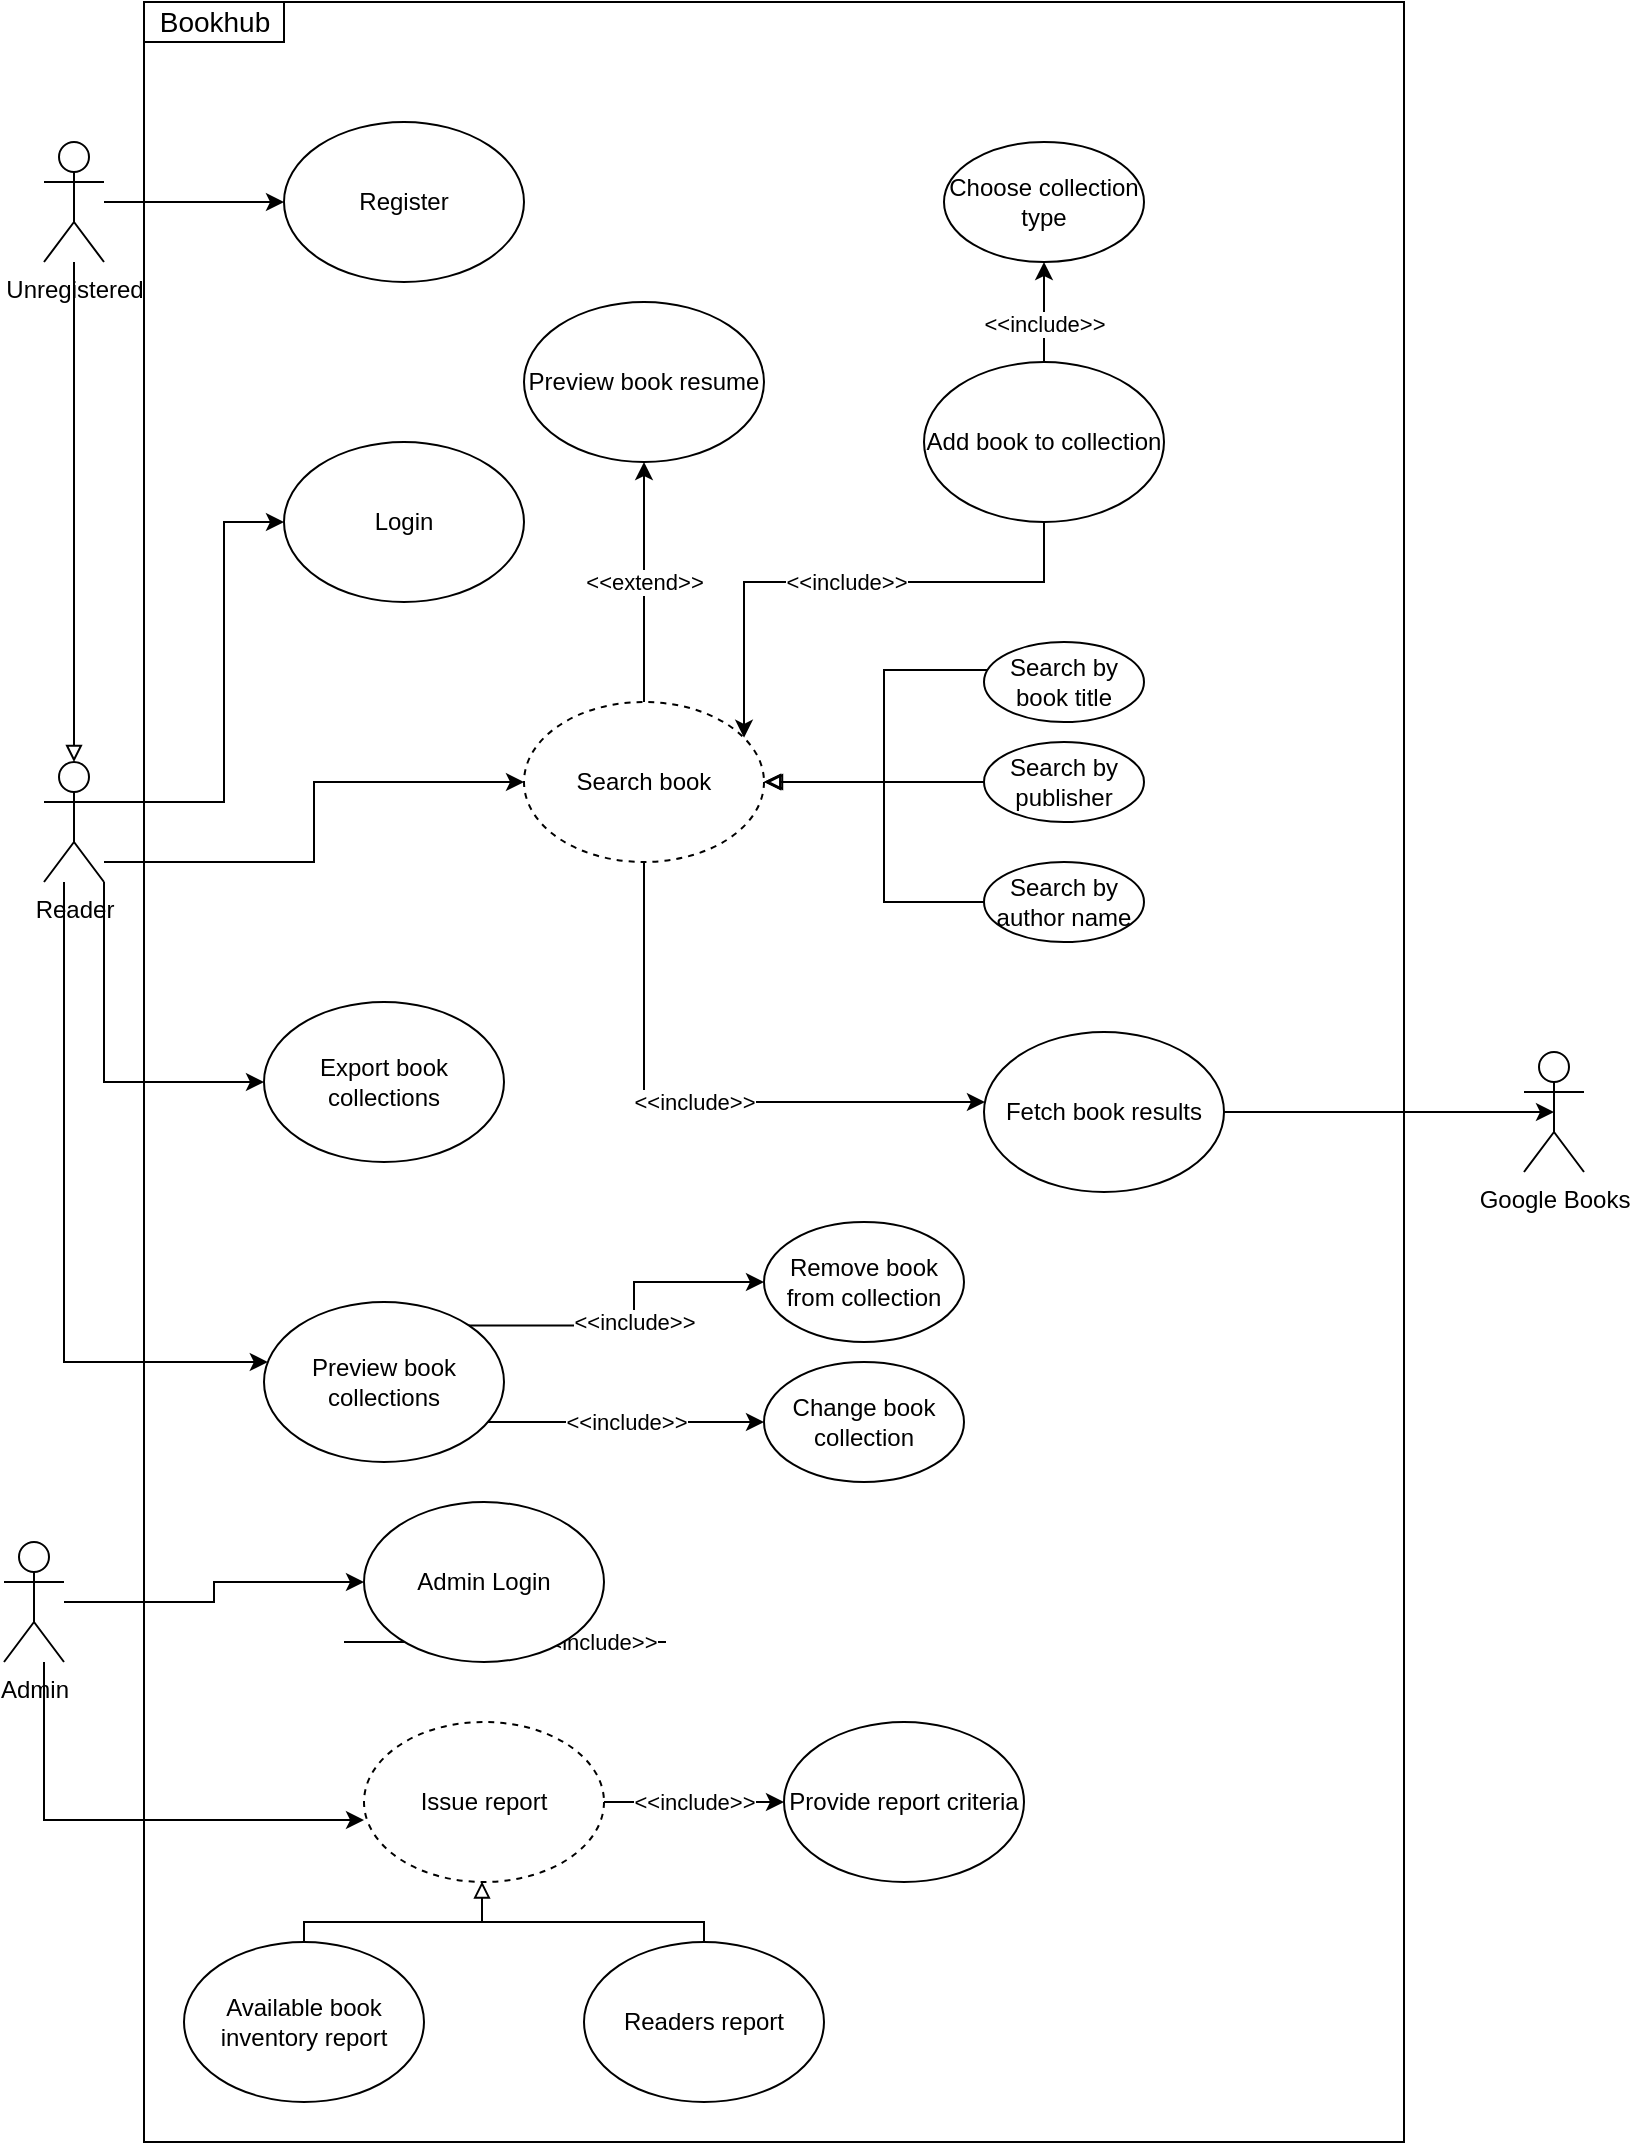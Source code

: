 <mxfile version="15.8.5" type="google" pages="3"><diagram id="fwvCdL1692Xbh_qZWH8l" name="project-use-case"><mxGraphModel dx="1673" dy="901" grid="1" gridSize="10" guides="1" tooltips="1" connect="1" arrows="1" fold="1" page="1" pageScale="1" pageWidth="850" pageHeight="1100" math="0" shadow="0"><root><mxCell id="0"/><mxCell id="1" parent="0"/><mxCell id="c_p8ajwpkvLLJaVQn7cA-35" value="" style="rounded=0;whiteSpace=wrap;html=1;strokeColor=default;" parent="1" vertex="1"><mxGeometry x="90" y="10" width="630" height="1070" as="geometry"/></mxCell><mxCell id="c_p8ajwpkvLLJaVQn7cA-32" value="" style="edgeStyle=orthogonalEdgeStyle;rounded=0;orthogonalLoop=1;jettySize=auto;html=1;endArrow=none;endFill=0;startArrow=block;startFill=0;" parent="1" source="K0Y2ng4Hr_tqsVySQrhE-3" target="dtCVT7LgBTJT9UBxA4e7-39" edge="1"><mxGeometry relative="1" as="geometry"><mxPoint x="630" y="400" as="targetPoint"/></mxGeometry></mxCell><mxCell id="c_p8ajwpkvLLJaVQn7cA-33" value="" style="edgeStyle=orthogonalEdgeStyle;rounded=0;orthogonalLoop=1;jettySize=auto;html=1;endArrow=none;endFill=0;entryX=0;entryY=0.5;entryDx=0;entryDy=0;startArrow=block;startFill=0;" parent="1" source="K0Y2ng4Hr_tqsVySQrhE-3" edge="1"><mxGeometry x="0.322" relative="1" as="geometry"><Array as="points"><mxPoint x="460" y="400"/><mxPoint x="460" y="460"/></Array><mxPoint x="510.0" y="460" as="targetPoint"/><mxPoint as="offset"/></mxGeometry></mxCell><mxCell id="dtCVT7LgBTJT9UBxA4e7-43" value="&amp;lt;&amp;lt;include&amp;gt;&amp;gt;" style="edgeStyle=orthogonalEdgeStyle;rounded=0;orthogonalLoop=1;jettySize=auto;html=1;startArrow=classic;startFill=1;endArrow=none;endFill=0;" edge="1" parent="1" source="K0Y2ng4Hr_tqsVySQrhE-3" target="tJKLKnh2BYcR9UUMJP-7-1"><mxGeometry relative="1" as="geometry"><Array as="points"><mxPoint x="390" y="300"/><mxPoint x="540" y="300"/></Array></mxGeometry></mxCell><mxCell id="dtCVT7LgBTJT9UBxA4e7-47" style="edgeStyle=orthogonalEdgeStyle;rounded=0;orthogonalLoop=1;jettySize=auto;html=1;startArrow=classic;startFill=1;endArrow=none;endFill=0;" edge="1" parent="1" source="K0Y2ng4Hr_tqsVySQrhE-3" target="c_p8ajwpkvLLJaVQn7cA-8"><mxGeometry relative="1" as="geometry"><Array as="points"><mxPoint x="175" y="400"/><mxPoint x="175" y="440"/></Array></mxGeometry></mxCell><mxCell id="K0Y2ng4Hr_tqsVySQrhE-3" value="Search book" style="ellipse;whiteSpace=wrap;html=1;dashed=1;" parent="1" vertex="1"><mxGeometry x="280" y="360" width="120" height="80" as="geometry"/></mxCell><mxCell id="K0Y2ng4Hr_tqsVySQrhE-50" value="" style="edgeStyle=orthogonalEdgeStyle;rounded=0;orthogonalLoop=1;jettySize=auto;html=1;startArrow=block;startFill=0;endArrow=none;endFill=0;entryX=0.025;entryY=0.35;entryDx=0;entryDy=0;entryPerimeter=0;" parent="1" target="K0Y2ng4Hr_tqsVySQrhE-49" edge="1"><mxGeometry relative="1" as="geometry"><mxPoint x="401" y="400" as="sourcePoint"/><Array as="points"><mxPoint x="401" y="400"/><mxPoint x="460" y="400"/><mxPoint x="460" y="344"/></Array></mxGeometry></mxCell><mxCell id="c_p8ajwpkvLLJaVQn7cA-5" style="edgeStyle=orthogonalEdgeStyle;rounded=0;orthogonalLoop=1;jettySize=auto;html=1;entryX=0;entryY=0.5;entryDx=0;entryDy=0;endArrow=classic;endFill=1;" parent="1" source="K0Y2ng4Hr_tqsVySQrhE-8" target="K0Y2ng4Hr_tqsVySQrhE-45" edge="1"><mxGeometry relative="1" as="geometry"/></mxCell><mxCell id="c_p8ajwpkvLLJaVQn7cA-7" style="edgeStyle=orthogonalEdgeStyle;rounded=0;orthogonalLoop=1;jettySize=auto;html=1;entryX=0;entryY=0.613;entryDx=0;entryDy=0;entryPerimeter=0;endArrow=classic;endFill=1;" parent="1" source="K0Y2ng4Hr_tqsVySQrhE-8" target="K0Y2ng4Hr_tqsVySQrhE-9" edge="1"><mxGeometry relative="1" as="geometry"><Array as="points"><mxPoint x="40" y="919"/></Array></mxGeometry></mxCell><mxCell id="K0Y2ng4Hr_tqsVySQrhE-8" value="Admin" style="shape=umlActor;verticalLabelPosition=bottom;verticalAlign=top;html=1;outlineConnect=0;" parent="1" vertex="1"><mxGeometry x="20" y="780" width="30" height="60" as="geometry"/></mxCell><mxCell id="K0Y2ng4Hr_tqsVySQrhE-14" value="&amp;lt;&amp;lt;include&amp;gt;&amp;gt;" style="edgeStyle=orthogonalEdgeStyle;rounded=0;orthogonalLoop=1;jettySize=auto;html=1;entryX=0;entryY=0.5;entryDx=0;entryDy=0;" parent="1" source="K0Y2ng4Hr_tqsVySQrhE-9" target="K0Y2ng4Hr_tqsVySQrhE-13" edge="1"><mxGeometry relative="1" as="geometry"><mxPoint x="262" y="930" as="sourcePoint"/><mxPoint x="440" y="930" as="targetPoint"/></mxGeometry></mxCell><mxCell id="K0Y2ng4Hr_tqsVySQrhE-59" style="edgeStyle=orthogonalEdgeStyle;rounded=0;orthogonalLoop=1;jettySize=auto;html=1;endArrow=block;endFill=0;entryX=0.492;entryY=0.996;entryDx=0;entryDy=0;entryPerimeter=0;" parent="1" source="K0Y2ng4Hr_tqsVySQrhE-57" target="K0Y2ng4Hr_tqsVySQrhE-9" edge="1"><mxGeometry relative="1" as="geometry"><Array as="points"><mxPoint x="370" y="970"/><mxPoint x="259" y="970"/><mxPoint x="259" y="950"/></Array></mxGeometry></mxCell><mxCell id="K0Y2ng4Hr_tqsVySQrhE-9" value="Issue report" style="ellipse;whiteSpace=wrap;html=1;dashed=1;" parent="1" vertex="1"><mxGeometry x="200" y="870" width="120" height="80" as="geometry"/></mxCell><mxCell id="K0Y2ng4Hr_tqsVySQrhE-13" value="Provide report criteria" style="ellipse;whiteSpace=wrap;html=1;" parent="1" vertex="1"><mxGeometry x="410" y="870" width="120" height="80" as="geometry"/></mxCell><mxCell id="K0Y2ng4Hr_tqsVySQrhE-40" value="&amp;lt;&amp;lt;include&amp;gt;&amp;gt;" style="edgeStyle=orthogonalEdgeStyle;rounded=0;orthogonalLoop=1;jettySize=auto;html=1;" parent="1" target="K0Y2ng4Hr_tqsVySQrhE-39" edge="1"><mxGeometry relative="1" as="geometry"><Array as="points"><mxPoint x="190" y="720"/></Array><mxPoint x="190" y="750" as="sourcePoint"/></mxGeometry></mxCell><mxCell id="K0Y2ng4Hr_tqsVySQrhE-42" value="&amp;lt;&amp;lt;include&amp;gt;&amp;gt;" style="edgeStyle=orthogonalEdgeStyle;rounded=0;orthogonalLoop=1;jettySize=auto;html=1;entryX=0.008;entryY=0.688;entryDx=0;entryDy=0;entryPerimeter=0;" parent="1" target="K0Y2ng4Hr_tqsVySQrhE-41" edge="1"><mxGeometry relative="1" as="geometry"><mxPoint x="190" y="830" as="sourcePoint"/><mxPoint x="260" y="830" as="targetPoint"/><Array as="points"><mxPoint x="351" y="830"/></Array></mxGeometry></mxCell><mxCell id="K0Y2ng4Hr_tqsVySQrhE-45" value="Admin Login" style="ellipse;whiteSpace=wrap;html=1;" parent="1" vertex="1"><mxGeometry x="200" y="760" width="120" height="80" as="geometry"/></mxCell><mxCell id="K0Y2ng4Hr_tqsVySQrhE-49" value="Search by book title" style="ellipse;whiteSpace=wrap;html=1;" parent="1" vertex="1"><mxGeometry x="510" y="330" width="80" height="40" as="geometry"/></mxCell><mxCell id="K0Y2ng4Hr_tqsVySQrhE-58" style="edgeStyle=orthogonalEdgeStyle;rounded=0;orthogonalLoop=1;jettySize=auto;html=1;endArrow=none;endFill=0;" parent="1" source="K0Y2ng4Hr_tqsVySQrhE-56" edge="1"><mxGeometry relative="1" as="geometry"><Array as="points"><mxPoint x="170" y="970"/><mxPoint x="260" y="970"/></Array><mxPoint x="260" y="970" as="targetPoint"/></mxGeometry></mxCell><mxCell id="K0Y2ng4Hr_tqsVySQrhE-56" value="Available book inventory report" style="ellipse;whiteSpace=wrap;html=1;" parent="1" vertex="1"><mxGeometry x="110" y="980" width="120" height="80" as="geometry"/></mxCell><mxCell id="K0Y2ng4Hr_tqsVySQrhE-57" value="Readers report" style="ellipse;whiteSpace=wrap;html=1;" parent="1" vertex="1"><mxGeometry x="310" y="980" width="120" height="80" as="geometry"/></mxCell><mxCell id="c_p8ajwpkvLLJaVQn7cA-8" value="Reader" style="shape=umlActor;verticalLabelPosition=bottom;verticalAlign=top;html=1;outlineConnect=0;" parent="1" vertex="1"><mxGeometry x="40" y="390" width="30" height="60" as="geometry"/></mxCell><mxCell id="c_p8ajwpkvLLJaVQn7cA-14" value="Google Books" style="shape=umlActor;verticalLabelPosition=bottom;verticalAlign=top;html=1;outlineConnect=0;" parent="1" vertex="1"><mxGeometry x="780" y="535" width="30" height="60" as="geometry"/></mxCell><mxCell id="9559AUujRje-LMhcpd29-1" value="Bookhub" style="text;html=1;align=center;verticalAlign=middle;resizable=0;points=[];autosize=1;strokeColor=default;fillColor=none;fontSize=14;" parent="1" vertex="1"><mxGeometry x="90" y="10" width="70" height="20" as="geometry"/></mxCell><mxCell id="aBqmszukBG9ZcIWNyn6z-3" value="Register" style="ellipse;whiteSpace=wrap;html=1;" parent="1" vertex="1"><mxGeometry x="160" y="70" width="120" height="80" as="geometry"/></mxCell><mxCell id="dtCVT7LgBTJT9UBxA4e7-45" style="edgeStyle=orthogonalEdgeStyle;rounded=0;orthogonalLoop=1;jettySize=auto;html=1;startArrow=classic;startFill=1;endArrow=none;endFill=0;" edge="1" parent="1" source="aBqmszukBG9ZcIWNyn6z-4" target="c_p8ajwpkvLLJaVQn7cA-8"><mxGeometry relative="1" as="geometry"><Array as="points"><mxPoint x="130" y="270"/><mxPoint x="130" y="410"/></Array></mxGeometry></mxCell><mxCell id="aBqmszukBG9ZcIWNyn6z-4" value="Login" style="ellipse;whiteSpace=wrap;html=1;" parent="1" vertex="1"><mxGeometry x="160" y="230" width="120" height="80" as="geometry"/></mxCell><mxCell id="tJKLKnh2BYcR9UUMJP-7-4" value="&amp;lt;&amp;lt;include&amp;gt;&amp;gt;" style="edgeStyle=orthogonalEdgeStyle;rounded=0;orthogonalLoop=1;jettySize=auto;html=1;" parent="1" source="tJKLKnh2BYcR9UUMJP-7-1" target="tJKLKnh2BYcR9UUMJP-7-3" edge="1"><mxGeometry x="-0.25" relative="1" as="geometry"><mxPoint as="offset"/></mxGeometry></mxCell><mxCell id="tJKLKnh2BYcR9UUMJP-7-1" value="Add book to collection" style="ellipse;whiteSpace=wrap;html=1;" parent="1" vertex="1"><mxGeometry x="480" y="190" width="120" height="80" as="geometry"/></mxCell><mxCell id="tJKLKnh2BYcR9UUMJP-7-3" value="Choose collection type" style="ellipse;whiteSpace=wrap;html=1;" parent="1" vertex="1"><mxGeometry x="490" y="80" width="100" height="60" as="geometry"/></mxCell><mxCell id="dtCVT7LgBTJT9UBxA4e7-46" style="edgeStyle=orthogonalEdgeStyle;rounded=0;orthogonalLoop=1;jettySize=auto;html=1;startArrow=classic;startFill=1;endArrow=none;endFill=0;" edge="1" parent="1" source="tJKLKnh2BYcR9UUMJP-7-5" target="c_p8ajwpkvLLJaVQn7cA-8"><mxGeometry relative="1" as="geometry"><Array as="points"><mxPoint x="50" y="690"/></Array></mxGeometry></mxCell><mxCell id="dtCVT7LgBTJT9UBxA4e7-49" value="&amp;lt;&amp;lt;include&amp;gt;&amp;gt;" style="edgeStyle=orthogonalEdgeStyle;rounded=0;orthogonalLoop=1;jettySize=auto;html=1;startArrow=classic;startFill=1;endArrow=none;endFill=0;entryX=1;entryY=0;entryDx=0;entryDy=0;" edge="1" parent="1" source="dtCVT7LgBTJT9UBxA4e7-15" target="tJKLKnh2BYcR9UUMJP-7-5"><mxGeometry relative="1" as="geometry"><Array as="points"/></mxGeometry></mxCell><mxCell id="tJKLKnh2BYcR9UUMJP-7-5" value="Preview book collections" style="ellipse;whiteSpace=wrap;html=1;" parent="1" vertex="1"><mxGeometry x="150" y="660" width="120" height="80" as="geometry"/></mxCell><mxCell id="dtCVT7LgBTJT9UBxA4e7-48" style="edgeStyle=orthogonalEdgeStyle;rounded=0;orthogonalLoop=1;jettySize=auto;html=1;startArrow=classic;startFill=1;endArrow=none;endFill=0;" edge="1" parent="1" source="dtCVT7LgBTJT9UBxA4e7-2" target="c_p8ajwpkvLLJaVQn7cA-8"><mxGeometry relative="1" as="geometry"><Array as="points"><mxPoint x="70" y="550"/></Array></mxGeometry></mxCell><mxCell id="dtCVT7LgBTJT9UBxA4e7-2" value="Export book collections" style="ellipse;whiteSpace=wrap;html=1;" vertex="1" parent="1"><mxGeometry x="150" y="510" width="120" height="80" as="geometry"/></mxCell><mxCell id="dtCVT7LgBTJT9UBxA4e7-6" value="&amp;lt;&amp;lt;include&amp;gt;&amp;gt;" style="edgeStyle=orthogonalEdgeStyle;rounded=0;orthogonalLoop=1;jettySize=auto;html=1;startArrow=classic;startFill=1;endArrow=none;endFill=0;" edge="1" parent="1" source="dtCVT7LgBTJT9UBxA4e7-4" target="K0Y2ng4Hr_tqsVySQrhE-3"><mxGeometry relative="1" as="geometry"><Array as="points"><mxPoint x="430" y="560"/><mxPoint x="430" y="560"/></Array></mxGeometry></mxCell><mxCell id="dtCVT7LgBTJT9UBxA4e7-8" style="edgeStyle=orthogonalEdgeStyle;rounded=0;orthogonalLoop=1;jettySize=auto;html=1;startArrow=classic;startFill=1;endArrow=none;endFill=0;exitX=0.5;exitY=0.5;exitDx=0;exitDy=0;exitPerimeter=0;" edge="1" parent="1" source="c_p8ajwpkvLLJaVQn7cA-14" target="dtCVT7LgBTJT9UBxA4e7-4"><mxGeometry relative="1" as="geometry"><mxPoint x="795" y="610" as="sourcePoint"/><Array as="points"/></mxGeometry></mxCell><mxCell id="dtCVT7LgBTJT9UBxA4e7-4" value="Fetch book results" style="ellipse;whiteSpace=wrap;html=1;" vertex="1" parent="1"><mxGeometry x="510" y="525" width="120" height="80" as="geometry"/></mxCell><mxCell id="dtCVT7LgBTJT9UBxA4e7-42" value="&amp;lt;&amp;lt;extend&amp;gt;&amp;gt;" style="edgeStyle=orthogonalEdgeStyle;rounded=0;orthogonalLoop=1;jettySize=auto;html=1;startArrow=classic;startFill=1;endArrow=none;endFill=0;" edge="1" parent="1" source="dtCVT7LgBTJT9UBxA4e7-5" target="K0Y2ng4Hr_tqsVySQrhE-3"><mxGeometry relative="1" as="geometry"><Array as="points"><mxPoint x="340" y="310"/><mxPoint x="340" y="310"/></Array></mxGeometry></mxCell><mxCell id="dtCVT7LgBTJT9UBxA4e7-5" value="Preview book resume" style="ellipse;whiteSpace=wrap;html=1;" vertex="1" parent="1"><mxGeometry x="280" y="160" width="120" height="80" as="geometry"/></mxCell><mxCell id="dtCVT7LgBTJT9UBxA4e7-12" style="edgeStyle=orthogonalEdgeStyle;rounded=0;orthogonalLoop=1;jettySize=auto;html=1;startArrow=classic;startFill=1;endArrow=none;endFill=0;" edge="1" parent="1" source="aBqmszukBG9ZcIWNyn6z-3" target="dtCVT7LgBTJT9UBxA4e7-9"><mxGeometry relative="1" as="geometry"><Array as="points"><mxPoint x="45" y="110"/></Array></mxGeometry></mxCell><mxCell id="dtCVT7LgBTJT9UBxA4e7-41" style="edgeStyle=orthogonalEdgeStyle;rounded=0;orthogonalLoop=1;jettySize=auto;html=1;startArrow=block;startFill=0;endArrow=none;endFill=0;exitX=0.5;exitY=0;exitDx=0;exitDy=0;exitPerimeter=0;" edge="1" parent="1" source="c_p8ajwpkvLLJaVQn7cA-8" target="dtCVT7LgBTJT9UBxA4e7-9"><mxGeometry relative="1" as="geometry"/></mxCell><mxCell id="dtCVT7LgBTJT9UBxA4e7-9" value="Unregistered" style="shape=umlActor;verticalLabelPosition=bottom;verticalAlign=top;html=1;outlineConnect=0;" vertex="1" parent="1"><mxGeometry x="40" y="80" width="30" height="60" as="geometry"/></mxCell><mxCell id="dtCVT7LgBTJT9UBxA4e7-50" value="&amp;lt;&amp;lt;include&amp;gt;&amp;gt;" style="edgeStyle=orthogonalEdgeStyle;rounded=0;orthogonalLoop=1;jettySize=auto;html=1;startArrow=classic;startFill=1;endArrow=none;endFill=0;" edge="1" parent="1" source="dtCVT7LgBTJT9UBxA4e7-14" target="tJKLKnh2BYcR9UUMJP-7-5"><mxGeometry relative="1" as="geometry"><Array as="points"><mxPoint x="280" y="720"/><mxPoint x="280" y="720"/></Array></mxGeometry></mxCell><mxCell id="dtCVT7LgBTJT9UBxA4e7-14" value="Change book collection" style="ellipse;whiteSpace=wrap;html=1;" vertex="1" parent="1"><mxGeometry x="400" y="690" width="100" height="60" as="geometry"/></mxCell><mxCell id="dtCVT7LgBTJT9UBxA4e7-15" value="Remove book from collection" style="ellipse;whiteSpace=wrap;html=1;" vertex="1" parent="1"><mxGeometry x="400" y="620" width="100" height="60" as="geometry"/></mxCell><mxCell id="dtCVT7LgBTJT9UBxA4e7-38" value="Search by author name" style="ellipse;whiteSpace=wrap;html=1;" vertex="1" parent="1"><mxGeometry x="510" y="440" width="80" height="40" as="geometry"/></mxCell><mxCell id="dtCVT7LgBTJT9UBxA4e7-39" value="Search by publisher" style="ellipse;whiteSpace=wrap;html=1;" vertex="1" parent="1"><mxGeometry x="510" y="380" width="80" height="40" as="geometry"/></mxCell></root></mxGraphModel></diagram><diagram id="8lPYWjQBwMMIt67moXr1" name="project-abuse-case"><mxGraphModel dx="1422" dy="766" grid="1" gridSize="10" guides="1" tooltips="1" connect="1" arrows="1" fold="1" page="1" pageScale="1" pageWidth="850" pageHeight="1100" math="0" shadow="0"><root><mxCell id="sKxSgn6fjDkJZ66lgVU2-0"/><mxCell id="sKxSgn6fjDkJZ66lgVU2-1" parent="sKxSgn6fjDkJZ66lgVU2-0"/><mxCell id="V0_sSTMOPer5x6IBZc77-4" value="" style="rounded=0;whiteSpace=wrap;html=1;fontSize=14;strokeColor=default;verticalAlign=middle;" parent="sKxSgn6fjDkJZ66lgVU2-1" vertex="1"><mxGeometry x="160" y="50" width="490" height="750" as="geometry"/></mxCell><mxCell id="FPMlQKKHn6ef_4-QuxZ0-2" style="edgeStyle=orthogonalEdgeStyle;rounded=0;orthogonalLoop=1;jettySize=auto;html=1;fontSize=14;endArrow=classic;endFill=1;entryX=0.403;entryY=1.035;entryDx=0;entryDy=0;entryPerimeter=0;" parent="sKxSgn6fjDkJZ66lgVU2-1" source="uiVszKjBlmFyXYcPZ3qL-0" target="FPMlQKKHn6ef_4-QuxZ0-0" edge="1"><mxGeometry relative="1" as="geometry"><Array as="points"><mxPoint x="358" y="510"/></Array></mxGeometry></mxCell><mxCell id="T-akTfOXLJrSXqWHaP3a-2" value="" style="edgeStyle=orthogonalEdgeStyle;rounded=0;orthogonalLoop=1;jettySize=auto;html=1;fontSize=14;endArrow=classic;endFill=1;" parent="sKxSgn6fjDkJZ66lgVU2-1" source="uiVszKjBlmFyXYcPZ3qL-0" target="T-akTfOXLJrSXqWHaP3a-1" edge="1"><mxGeometry relative="1" as="geometry"><Array as="points"><mxPoint x="70" y="710"/></Array></mxGeometry></mxCell><mxCell id="V0_sSTMOPer5x6IBZc77-2" value="" style="edgeStyle=orthogonalEdgeStyle;rounded=0;orthogonalLoop=1;jettySize=auto;html=1;fontSize=14;endArrow=classic;endFill=1;" parent="sKxSgn6fjDkJZ66lgVU2-1" source="uiVszKjBlmFyXYcPZ3qL-0" target="V0_sSTMOPer5x6IBZc77-1" edge="1"><mxGeometry relative="1" as="geometry"><Array as="points"><mxPoint x="85" y="610"/></Array></mxGeometry></mxCell><mxCell id="uiVszKjBlmFyXYcPZ3qL-0" value="Admin" style="shape=umlActor;verticalLabelPosition=bottom;verticalAlign=top;html=1;outlineConnect=0;" parent="sKxSgn6fjDkJZ66lgVU2-1" vertex="1"><mxGeometry x="70" y="480" width="30" height="60" as="geometry"/></mxCell><mxCell id="FPMlQKKHn6ef_4-QuxZ0-1" value="" style="edgeStyle=orthogonalEdgeStyle;rounded=0;orthogonalLoop=1;jettySize=auto;html=1;fontSize=14;endArrow=classic;endFill=1;" parent="sKxSgn6fjDkJZ66lgVU2-1" source="uiVszKjBlmFyXYcPZ3qL-1" target="FPMlQKKHn6ef_4-QuxZ0-0" edge="1"><mxGeometry relative="1" as="geometry"><Array as="points"><mxPoint x="85" y="430"/><mxPoint x="340" y="430"/></Array></mxGeometry></mxCell><mxCell id="S80yCjf62_ZERprv0WoG-1" style="edgeStyle=orthogonalEdgeStyle;rounded=0;orthogonalLoop=1;jettySize=auto;html=1;startArrow=classic;startFill=1;endArrow=none;endFill=0;exitX=0;exitY=0.5;exitDx=0;exitDy=0;" edge="1" parent="sKxSgn6fjDkJZ66lgVU2-1" source="Yuu9c3FSxeMTrWiCuX8i-0" target="uiVszKjBlmFyXYcPZ3qL-1"><mxGeometry relative="1" as="geometry"/></mxCell><mxCell id="OvcvyBPpOPsCvCyM8BFR-1" style="edgeStyle=orthogonalEdgeStyle;rounded=0;orthogonalLoop=1;jettySize=auto;html=1;startArrow=classic;startFill=1;endArrow=none;endFill=0;" edge="1" parent="sKxSgn6fjDkJZ66lgVU2-1" source="OvcvyBPpOPsCvCyM8BFR-0" target="uiVszKjBlmFyXYcPZ3qL-1"><mxGeometry relative="1" as="geometry"><Array as="points"><mxPoint x="85" y="340"/></Array></mxGeometry></mxCell><mxCell id="uiVszKjBlmFyXYcPZ3qL-1" value="Reader" style="shape=umlActor;verticalLabelPosition=bottom;verticalAlign=top;html=1;outlineConnect=0;" parent="sKxSgn6fjDkJZ66lgVU2-1" vertex="1"><mxGeometry x="70" y="210" width="30" height="60" as="geometry"/></mxCell><mxCell id="CleoIXFVNggvnBgeCbby-3" value="" style="edgeStyle=orthogonalEdgeStyle;rounded=0;orthogonalLoop=1;jettySize=auto;html=1;endArrow=classic;endFill=1;exitX=0.5;exitY=0;exitDx=0;exitDy=0;exitPerimeter=0;" parent="sKxSgn6fjDkJZ66lgVU2-1" source="uiVszKjBlmFyXYcPZ3qL-1" target="CleoIXFVNggvnBgeCbby-2" edge="1"><mxGeometry relative="1" as="geometry"><mxPoint x="425" y="225" as="sourcePoint"/><Array as="points"><mxPoint x="85" y="120"/></Array></mxGeometry></mxCell><mxCell id="1bfBnMKuvQYWEmsPKjj_-3" value="" style="edgeStyle=orthogonalEdgeStyle;rounded=0;orthogonalLoop=1;jettySize=auto;html=1;fontSize=14;endArrow=block;endFill=0;" parent="sKxSgn6fjDkJZ66lgVU2-1" edge="1"><mxGeometry relative="1" as="geometry"><mxPoint x="268.095" y="200" as="targetPoint"/><Array as="points"><mxPoint x="365" y="200"/></Array></mxGeometry></mxCell><mxCell id="CleoIXFVNggvnBgeCbby-2" value="SQLInjection" style="ellipse;whiteSpace=wrap;html=1;strokeColor=default;" parent="sKxSgn6fjDkJZ66lgVU2-1" vertex="1"><mxGeometry x="290" y="80" width="120" height="80" as="geometry"/></mxCell><mxCell id="24mbMtULP_7AGoaMsSMN-4" value="" style="edgeStyle=orthogonalEdgeStyle;rounded=0;orthogonalLoop=1;jettySize=auto;html=1;fontSize=14;endArrow=block;endFill=0;exitX=0.008;exitY=0.6;exitDx=0;exitDy=0;exitPerimeter=0;" parent="sKxSgn6fjDkJZ66lgVU2-1" edge="1"><mxGeometry relative="1" as="geometry"><mxPoint x="210" y="230" as="targetPoint"/><Array as="points"><mxPoint x="321" y="310"/><mxPoint x="210" y="310"/></Array></mxGeometry></mxCell><mxCell id="FPMlQKKHn6ef_4-QuxZ0-0" value="Steal user credentials" style="ellipse;whiteSpace=wrap;html=1;verticalAlign=middle;strokeColor=default;" parent="sKxSgn6fjDkJZ66lgVU2-1" vertex="1"><mxGeometry x="310" y="410" width="120" height="80" as="geometry"/></mxCell><mxCell id="T-akTfOXLJrSXqWHaP3a-1" value="Tamper report data" style="ellipse;whiteSpace=wrap;html=1;verticalAlign=middle;" parent="sKxSgn6fjDkJZ66lgVU2-1" vertex="1"><mxGeometry x="290" y="670" width="120" height="80" as="geometry"/></mxCell><mxCell id="V0_sSTMOPer5x6IBZc77-1" value="Disrupt server work" style="ellipse;whiteSpace=wrap;html=1;verticalAlign=middle;" parent="sKxSgn6fjDkJZ66lgVU2-1" vertex="1"><mxGeometry x="290" y="560" width="120" height="80" as="geometry"/></mxCell><mxCell id="jB-aB0x1j8HU7DXmrw4b-0" value="Bookhub" style="text;html=1;align=center;verticalAlign=middle;resizable=0;points=[];autosize=1;strokeColor=default;fillColor=none;fontSize=14;" parent="sKxSgn6fjDkJZ66lgVU2-1" vertex="1"><mxGeometry x="160" y="50" width="70" height="20" as="geometry"/></mxCell><mxCell id="Yuu9c3FSxeMTrWiCuX8i-0" value="Provide incorrect credentials" style="ellipse;whiteSpace=wrap;html=1;verticalAlign=middle;strokeColor=default;" vertex="1" parent="sKxSgn6fjDkJZ66lgVU2-1"><mxGeometry x="290" y="180" width="120" height="80" as="geometry"/></mxCell><mxCell id="OvcvyBPpOPsCvCyM8BFR-0" value="Use unsupported encoding for search text" style="ellipse;whiteSpace=wrap;html=1;verticalAlign=middle;strokeColor=default;" vertex="1" parent="sKxSgn6fjDkJZ66lgVU2-1"><mxGeometry x="290" y="290" width="120" height="80" as="geometry"/></mxCell></root></mxGraphModel></diagram><diagram id="jrigSV16Q01WN2L-WPkb" name="project-misuse-case"><mxGraphModel dx="1422" dy="766" grid="1" gridSize="10" guides="1" tooltips="1" connect="1" arrows="1" fold="1" page="1" pageScale="1" pageWidth="850" pageHeight="1100" math="0" shadow="0"><root><mxCell id="3OpoSgl71erCPap49NIF-0"/><mxCell id="3OpoSgl71erCPap49NIF-1" parent="3OpoSgl71erCPap49NIF-0"/><mxCell id="_Z5GxSp0zjA6ovlV0aQU-92" value="" style="rounded=0;whiteSpace=wrap;html=1;strokeColor=default;" vertex="1" parent="3OpoSgl71erCPap49NIF-1"><mxGeometry x="110" y="10" width="630" height="1080" as="geometry"/></mxCell><mxCell id="_Z5GxSp0zjA6ovlV0aQU-96" style="edgeStyle=orthogonalEdgeStyle;rounded=0;orthogonalLoop=1;jettySize=auto;html=1;startArrow=classic;startFill=1;endArrow=none;endFill=0;" edge="1" parent="3OpoSgl71erCPap49NIF-1" source="_Z5GxSp0zjA6ovlV0aQU-97" target="_Z5GxSp0zjA6ovlV0aQU-111"><mxGeometry relative="1" as="geometry"><Array as="points"><mxPoint x="195" y="480"/><mxPoint x="195" y="455"/></Array></mxGeometry></mxCell><mxCell id="7T0ZEXvUSN7Z3hRrWNIO-2" value="&amp;lt;&amp;lt;include&amp;gt;&amp;gt;" style="edgeStyle=orthogonalEdgeStyle;rounded=0;orthogonalLoop=1;jettySize=auto;html=1;startArrow=classic;startFill=1;endArrow=none;endFill=0;" edge="1" parent="3OpoSgl71erCPap49NIF-1" source="ni5N8MyM3TpMBGr8t1KV-12" target="_Z5GxSp0zjA6ovlV0aQU-97"><mxGeometry relative="1" as="geometry"/></mxCell><mxCell id="_Z5GxSp0zjA6ovlV0aQU-97" value="Search book" style="ellipse;whiteSpace=wrap;html=1;dashed=1;" vertex="1" parent="3OpoSgl71erCPap49NIF-1"><mxGeometry x="350" y="445" width="120" height="80" as="geometry"/></mxCell><mxCell id="_Z5GxSp0zjA6ovlV0aQU-99" style="edgeStyle=orthogonalEdgeStyle;rounded=0;orthogonalLoop=1;jettySize=auto;html=1;entryX=0;entryY=0.5;entryDx=0;entryDy=0;endArrow=classic;endFill=1;" edge="1" parent="3OpoSgl71erCPap49NIF-1" source="_Z5GxSp0zjA6ovlV0aQU-101" target="_Z5GxSp0zjA6ovlV0aQU-106"><mxGeometry relative="1" as="geometry"><Array as="points"><mxPoint x="130" y="815"/><mxPoint x="130" y="815"/></Array></mxGeometry></mxCell><mxCell id="_Z5GxSp0zjA6ovlV0aQU-100" style="edgeStyle=orthogonalEdgeStyle;rounded=0;orthogonalLoop=1;jettySize=auto;html=1;entryX=0;entryY=0.613;entryDx=0;entryDy=0;entryPerimeter=0;endArrow=classic;endFill=1;" edge="1" parent="3OpoSgl71erCPap49NIF-1" source="_Z5GxSp0zjA6ovlV0aQU-101" target="_Z5GxSp0zjA6ovlV0aQU-104"><mxGeometry relative="1" as="geometry"><Array as="points"><mxPoint x="60" y="934"/></Array></mxGeometry></mxCell><mxCell id="_Z5GxSp0zjA6ovlV0aQU-101" value="Admin" style="shape=umlActor;verticalLabelPosition=bottom;verticalAlign=top;html=1;outlineConnect=0;" vertex="1" parent="3OpoSgl71erCPap49NIF-1"><mxGeometry x="40" y="795" width="30" height="60" as="geometry"/></mxCell><mxCell id="_Z5GxSp0zjA6ovlV0aQU-104" value="Issue report" style="ellipse;whiteSpace=wrap;html=1;dashed=1;" vertex="1" parent="3OpoSgl71erCPap49NIF-1"><mxGeometry x="220" y="885" width="120" height="80" as="geometry"/></mxCell><mxCell id="_Z5GxSp0zjA6ovlV0aQU-106" value="Admin Login" style="ellipse;whiteSpace=wrap;html=1;" vertex="1" parent="3OpoSgl71erCPap49NIF-1"><mxGeometry x="220" y="775" width="120" height="80" as="geometry"/></mxCell><mxCell id="_Z5GxSp0zjA6ovlV0aQU-111" value="Reader" style="shape=umlActor;verticalLabelPosition=bottom;verticalAlign=top;html=1;outlineConnect=0;" vertex="1" parent="3OpoSgl71erCPap49NIF-1"><mxGeometry x="60" y="405" width="30" height="60" as="geometry"/></mxCell><mxCell id="_Z5GxSp0zjA6ovlV0aQU-112" value="Google Books" style="shape=umlActor;verticalLabelPosition=bottom;verticalAlign=top;html=1;outlineConnect=0;" vertex="1" parent="3OpoSgl71erCPap49NIF-1"><mxGeometry x="790" y="550" width="30" height="60" as="geometry"/></mxCell><mxCell id="_Z5GxSp0zjA6ovlV0aQU-113" value="Bookhub" style="text;html=1;align=center;verticalAlign=middle;resizable=0;points=[];autosize=1;strokeColor=default;fillColor=none;fontSize=14;" vertex="1" parent="3OpoSgl71erCPap49NIF-1"><mxGeometry x="110" y="10" width="70" height="20" as="geometry"/></mxCell><mxCell id="ni5N8MyM3TpMBGr8t1KV-7" value="&amp;lt;&amp;lt;include&amp;gt;&amp;gt;" style="edgeStyle=orthogonalEdgeStyle;rounded=0;orthogonalLoop=1;jettySize=auto;html=1;startArrow=classic;startFill=1;endArrow=none;endFill=0;" edge="1" parent="3OpoSgl71erCPap49NIF-1" source="ni5N8MyM3TpMBGr8t1KV-6" target="_Z5GxSp0zjA6ovlV0aQU-114"><mxGeometry relative="1" as="geometry"><mxPoint x="320" y="55" as="sourcePoint"/><Array as="points"><mxPoint x="210" y="75"/></Array></mxGeometry></mxCell><mxCell id="_Z5GxSp0zjA6ovlV0aQU-114" value="Register" style="ellipse;whiteSpace=wrap;html=1;" vertex="1" parent="3OpoSgl71erCPap49NIF-1"><mxGeometry x="150" y="85" width="120" height="80" as="geometry"/></mxCell><mxCell id="_Z5GxSp0zjA6ovlV0aQU-115" style="edgeStyle=orthogonalEdgeStyle;rounded=0;orthogonalLoop=1;jettySize=auto;html=1;startArrow=classic;startFill=1;endArrow=none;endFill=0;" edge="1" parent="3OpoSgl71erCPap49NIF-1" source="_Z5GxSp0zjA6ovlV0aQU-116" target="_Z5GxSp0zjA6ovlV0aQU-111"><mxGeometry relative="1" as="geometry"><Array as="points"><mxPoint x="150" y="285"/><mxPoint x="150" y="425"/></Array></mxGeometry></mxCell><mxCell id="ni5N8MyM3TpMBGr8t1KV-13" value="&amp;lt;&amp;lt;include&amp;gt;&amp;gt;" style="edgeStyle=orthogonalEdgeStyle;rounded=0;orthogonalLoop=1;jettySize=auto;html=1;startArrow=classic;startFill=1;endArrow=none;endFill=0;entryX=0.556;entryY=-0.006;entryDx=0;entryDy=0;entryPerimeter=0;" edge="1" parent="3OpoSgl71erCPap49NIF-1" source="ni5N8MyM3TpMBGr8t1KV-6" target="_Z5GxSp0zjA6ovlV0aQU-116"><mxGeometry relative="1" as="geometry"><Array as="points"><mxPoint x="130" y="55"/><mxPoint x="130" y="192"/><mxPoint x="160" y="192"/><mxPoint x="160" y="225"/></Array></mxGeometry></mxCell><mxCell id="_Z5GxSp0zjA6ovlV0aQU-116" value="Login" style="ellipse;whiteSpace=wrap;html=1;" vertex="1" parent="3OpoSgl71erCPap49NIF-1"><mxGeometry x="160" y="225" width="120" height="80" as="geometry"/></mxCell><mxCell id="_Z5GxSp0zjA6ovlV0aQU-120" style="edgeStyle=orthogonalEdgeStyle;rounded=0;orthogonalLoop=1;jettySize=auto;html=1;startArrow=classic;startFill=1;endArrow=none;endFill=0;" edge="1" parent="3OpoSgl71erCPap49NIF-1" source="_Z5GxSp0zjA6ovlV0aQU-122" target="_Z5GxSp0zjA6ovlV0aQU-111"><mxGeometry relative="1" as="geometry"><Array as="points"><mxPoint x="70" y="705"/></Array></mxGeometry></mxCell><mxCell id="_Z5GxSp0zjA6ovlV0aQU-121" value="&amp;lt;&amp;lt;include&amp;gt;&amp;gt;" style="edgeStyle=orthogonalEdgeStyle;rounded=0;orthogonalLoop=1;jettySize=auto;html=1;startArrow=classic;startFill=1;endArrow=none;endFill=0;entryX=1;entryY=0;entryDx=0;entryDy=0;" edge="1" parent="3OpoSgl71erCPap49NIF-1" source="_Z5GxSp0zjA6ovlV0aQU-135" target="_Z5GxSp0zjA6ovlV0aQU-122"><mxGeometry relative="1" as="geometry"><Array as="points"/></mxGeometry></mxCell><mxCell id="_Z5GxSp0zjA6ovlV0aQU-122" value="Preview book collections" style="ellipse;whiteSpace=wrap;html=1;" vertex="1" parent="3OpoSgl71erCPap49NIF-1"><mxGeometry x="170" y="675" width="120" height="80" as="geometry"/></mxCell><mxCell id="_Z5GxSp0zjA6ovlV0aQU-123" style="edgeStyle=orthogonalEdgeStyle;rounded=0;orthogonalLoop=1;jettySize=auto;html=1;startArrow=classic;startFill=1;endArrow=none;endFill=0;" edge="1" parent="3OpoSgl71erCPap49NIF-1" source="_Z5GxSp0zjA6ovlV0aQU-124" target="_Z5GxSp0zjA6ovlV0aQU-111"><mxGeometry relative="1" as="geometry"><Array as="points"><mxPoint x="90" y="565"/></Array></mxGeometry></mxCell><mxCell id="_Z5GxSp0zjA6ovlV0aQU-124" value="Export book collections" style="ellipse;whiteSpace=wrap;html=1;" vertex="1" parent="3OpoSgl71erCPap49NIF-1"><mxGeometry x="170" y="525" width="120" height="80" as="geometry"/></mxCell><mxCell id="_Z5GxSp0zjA6ovlV0aQU-125" value="&amp;lt;&amp;lt;include&amp;gt;&amp;gt;" style="edgeStyle=orthogonalEdgeStyle;rounded=0;orthogonalLoop=1;jettySize=auto;html=1;startArrow=classic;startFill=1;endArrow=none;endFill=0;" edge="1" parent="3OpoSgl71erCPap49NIF-1" source="_Z5GxSp0zjA6ovlV0aQU-127" target="_Z5GxSp0zjA6ovlV0aQU-97"><mxGeometry relative="1" as="geometry"><Array as="points"><mxPoint x="450" y="575"/><mxPoint x="450" y="575"/></Array></mxGeometry></mxCell><mxCell id="_Z5GxSp0zjA6ovlV0aQU-126" style="edgeStyle=orthogonalEdgeStyle;rounded=0;orthogonalLoop=1;jettySize=auto;html=1;startArrow=classic;startFill=1;endArrow=none;endFill=0;exitX=0.5;exitY=0.5;exitDx=0;exitDy=0;exitPerimeter=0;" edge="1" parent="3OpoSgl71erCPap49NIF-1" source="_Z5GxSp0zjA6ovlV0aQU-112" target="_Z5GxSp0zjA6ovlV0aQU-127"><mxGeometry relative="1" as="geometry"><mxPoint x="815" y="625" as="sourcePoint"/><Array as="points"/></mxGeometry></mxCell><mxCell id="_Z5GxSp0zjA6ovlV0aQU-127" value="Fetch book results" style="ellipse;whiteSpace=wrap;html=1;" vertex="1" parent="3OpoSgl71erCPap49NIF-1"><mxGeometry x="530" y="540" width="120" height="80" as="geometry"/></mxCell><mxCell id="_Z5GxSp0zjA6ovlV0aQU-130" style="edgeStyle=orthogonalEdgeStyle;rounded=0;orthogonalLoop=1;jettySize=auto;html=1;startArrow=classic;startFill=1;endArrow=none;endFill=0;" edge="1" parent="3OpoSgl71erCPap49NIF-1" source="_Z5GxSp0zjA6ovlV0aQU-114" target="_Z5GxSp0zjA6ovlV0aQU-132"><mxGeometry relative="1" as="geometry"><Array as="points"><mxPoint x="65" y="125"/></Array></mxGeometry></mxCell><mxCell id="_Z5GxSp0zjA6ovlV0aQU-131" style="edgeStyle=orthogonalEdgeStyle;rounded=0;orthogonalLoop=1;jettySize=auto;html=1;startArrow=block;startFill=0;endArrow=none;endFill=0;exitX=0.5;exitY=0;exitDx=0;exitDy=0;exitPerimeter=0;" edge="1" parent="3OpoSgl71erCPap49NIF-1" source="_Z5GxSp0zjA6ovlV0aQU-111" target="_Z5GxSp0zjA6ovlV0aQU-132"><mxGeometry relative="1" as="geometry"/></mxCell><mxCell id="_Z5GxSp0zjA6ovlV0aQU-132" value="Unregistered" style="shape=umlActor;verticalLabelPosition=bottom;verticalAlign=top;html=1;outlineConnect=0;" vertex="1" parent="3OpoSgl71erCPap49NIF-1"><mxGeometry x="60" y="95" width="30" height="60" as="geometry"/></mxCell><mxCell id="_Z5GxSp0zjA6ovlV0aQU-133" value="&amp;lt;&amp;lt;include&amp;gt;&amp;gt;" style="edgeStyle=orthogonalEdgeStyle;rounded=0;orthogonalLoop=1;jettySize=auto;html=1;startArrow=classic;startFill=1;endArrow=none;endFill=0;" edge="1" parent="3OpoSgl71erCPap49NIF-1" source="_Z5GxSp0zjA6ovlV0aQU-134" target="_Z5GxSp0zjA6ovlV0aQU-122"><mxGeometry relative="1" as="geometry"><Array as="points"><mxPoint x="300" y="735"/><mxPoint x="300" y="735"/></Array></mxGeometry></mxCell><mxCell id="_Z5GxSp0zjA6ovlV0aQU-134" value="Change book collection" style="ellipse;whiteSpace=wrap;html=1;" vertex="1" parent="3OpoSgl71erCPap49NIF-1"><mxGeometry x="420" y="705" width="100" height="60" as="geometry"/></mxCell><mxCell id="_Z5GxSp0zjA6ovlV0aQU-135" value="Remove book from collection" style="ellipse;whiteSpace=wrap;html=1;" vertex="1" parent="3OpoSgl71erCPap49NIF-1"><mxGeometry x="420" y="635" width="100" height="60" as="geometry"/></mxCell><mxCell id="ni5N8MyM3TpMBGr8t1KV-3" style="edgeStyle=orthogonalEdgeStyle;rounded=0;orthogonalLoop=1;jettySize=auto;html=1;startArrow=classic;startFill=1;endArrow=none;endFill=0;" edge="1" parent="3OpoSgl71erCPap49NIF-1" source="ni5N8MyM3TpMBGr8t1KV-2" target="ni5N8MyM3TpMBGr8t1KV-1"><mxGeometry relative="1" as="geometry"/></mxCell><mxCell id="tL7gKMnTZGqMs8sLxokL-0" style="edgeStyle=orthogonalEdgeStyle;rounded=0;orthogonalLoop=1;jettySize=auto;html=1;startArrow=classic;startFill=1;endArrow=none;endFill=0;" edge="1" parent="3OpoSgl71erCPap49NIF-1" source="ni5N8MyM3TpMBGr8t1KV-8" target="ni5N8MyM3TpMBGr8t1KV-1"><mxGeometry relative="1" as="geometry"><Array as="points"><mxPoint x="795" y="250"/></Array></mxGeometry></mxCell><mxCell id="ni5N8MyM3TpMBGr8t1KV-1" value="Crook" style="shape=umlActor;verticalLabelPosition=bottom;verticalAlign=top;html=1;fontSize=14;strokeColor=default;fillColor=#000000;" vertex="1" parent="3OpoSgl71erCPap49NIF-1"><mxGeometry x="780" y="300" width="30" height="60" as="geometry"/></mxCell><mxCell id="ni5N8MyM3TpMBGr8t1KV-4" value="&amp;lt;&amp;lt;threaten&amp;gt;&amp;gt;" style="edgeStyle=orthogonalEdgeStyle;rounded=0;orthogonalLoop=1;jettySize=auto;html=1;startArrow=classic;startFill=1;endArrow=none;endFill=0;" edge="1" parent="3OpoSgl71erCPap49NIF-1" source="_Z5GxSp0zjA6ovlV0aQU-114" target="ni5N8MyM3TpMBGr8t1KV-2"><mxGeometry x="-0.025" y="14" relative="1" as="geometry"><Array as="points"><mxPoint x="640" y="135"/></Array><mxPoint x="-10" y="4" as="offset"/></mxGeometry></mxCell><mxCell id="ni5N8MyM3TpMBGr8t1KV-19" value="&amp;lt;&amp;lt;threaten&amp;gt;&amp;gt;" style="edgeStyle=orthogonalEdgeStyle;rounded=0;orthogonalLoop=1;jettySize=auto;html=1;startArrow=classic;startFill=1;endArrow=none;endFill=0;exitX=0.944;exitY=0.223;exitDx=0;exitDy=0;exitPerimeter=0;" edge="1" parent="3OpoSgl71erCPap49NIF-1" source="_Z5GxSp0zjA6ovlV0aQU-116" target="ni5N8MyM3TpMBGr8t1KV-2"><mxGeometry relative="1" as="geometry"><Array as="points"><mxPoint x="280" y="243"/><mxPoint x="280" y="165"/><mxPoint x="650" y="165"/></Array></mxGeometry></mxCell><mxCell id="ni5N8MyM3TpMBGr8t1KV-2" value="Steal credentials" style="ellipse;whiteSpace=wrap;html=1;fontColor=#FFFFFF;fillColor=#000000;" vertex="1" parent="3OpoSgl71erCPap49NIF-1"><mxGeometry x="590" y="35" width="120" height="80" as="geometry"/></mxCell><mxCell id="ni5N8MyM3TpMBGr8t1KV-5" value="&amp;lt;&amp;lt;mitigate&amp;gt;&amp;gt;" style="edgeStyle=orthogonalEdgeStyle;rounded=0;orthogonalLoop=1;jettySize=auto;html=1;fontSize=12;fontColor=default;endArrow=classic;endFill=1;" edge="1" parent="3OpoSgl71erCPap49NIF-1" source="ni5N8MyM3TpMBGr8t1KV-6" target="ni5N8MyM3TpMBGr8t1KV-2"><mxGeometry relative="1" as="geometry"><Array as="points"><mxPoint x="400" y="75"/></Array><mxPoint x="400" y="170" as="targetPoint"/></mxGeometry></mxCell><mxCell id="ni5N8MyM3TpMBGr8t1KV-6" value="Use encrypted connection with hashed data" style="ellipse;whiteSpace=wrap;html=1;strokeColor=default;" vertex="1" parent="3OpoSgl71erCPap49NIF-1"><mxGeometry x="340" y="30" width="120" height="80" as="geometry"/></mxCell><mxCell id="ni5N8MyM3TpMBGr8t1KV-18" value="&amp;lt;&amp;lt;threaten&amp;gt;&amp;gt;" style="edgeStyle=orthogonalEdgeStyle;rounded=0;orthogonalLoop=1;jettySize=auto;html=1;startArrow=classic;startFill=1;endArrow=none;endFill=0;" edge="1" parent="3OpoSgl71erCPap49NIF-1" source="_Z5GxSp0zjA6ovlV0aQU-116" target="ni5N8MyM3TpMBGr8t1KV-8"><mxGeometry relative="1" as="geometry"><Array as="points"><mxPoint x="500" y="250"/><mxPoint x="500" y="250"/></Array></mxGeometry></mxCell><mxCell id="ni5N8MyM3TpMBGr8t1KV-8" value="Flood system" style="ellipse;whiteSpace=wrap;html=1;fontColor=#FFFFFF;fillColor=#000000;" vertex="1" parent="3OpoSgl71erCPap49NIF-1"><mxGeometry x="580" y="200" width="120" height="80" as="geometry"/></mxCell><mxCell id="ni5N8MyM3TpMBGr8t1KV-11" value="&amp;lt;&amp;lt;prevent&amp;gt;&amp;gt;" style="edgeStyle=orthogonalEdgeStyle;rounded=0;orthogonalLoop=1;jettySize=auto;html=1;fontSize=12;fontColor=default;endArrow=classic;endFill=1;" edge="1" parent="3OpoSgl71erCPap49NIF-1" source="ni5N8MyM3TpMBGr8t1KV-12"><mxGeometry relative="1" as="geometry"><mxPoint x="590" y="270" as="targetPoint"/><Array as="points"><mxPoint x="590" y="310"/></Array></mxGeometry></mxCell><mxCell id="ni5N8MyM3TpMBGr8t1KV-12" value="Fill-in CAPTCHA" style="ellipse;whiteSpace=wrap;html=1;" vertex="1" parent="3OpoSgl71erCPap49NIF-1"><mxGeometry x="330" y="290" width="120" height="80" as="geometry"/></mxCell><mxCell id="7T0ZEXvUSN7Z3hRrWNIO-0" value="&amp;lt;&amp;lt;detect&amp;gt;&amp;gt;" style="edgeStyle=orthogonalEdgeStyle;rounded=0;orthogonalLoop=1;jettySize=auto;html=1;fontSize=12;fontColor=default;endArrow=classic;endFill=1;entryX=0.583;entryY=1.004;entryDx=0;entryDy=0;entryPerimeter=0;" edge="1" parent="3OpoSgl71erCPap49NIF-1" source="7T0ZEXvUSN7Z3hRrWNIO-1" target="ni5N8MyM3TpMBGr8t1KV-8"><mxGeometry relative="1" as="geometry"><mxPoint x="763" y="501" as="targetPoint"/><Array as="points"><mxPoint x="650" y="400"/></Array></mxGeometry></mxCell><mxCell id="7T0ZEXvUSN7Z3hRrWNIO-1" value="Monitor system" style="ellipse;whiteSpace=wrap;html=1;" vertex="1" parent="3OpoSgl71erCPap49NIF-1"><mxGeometry x="480" y="350" width="120" height="80" as="geometry"/></mxCell></root></mxGraphModel></diagram></mxfile>